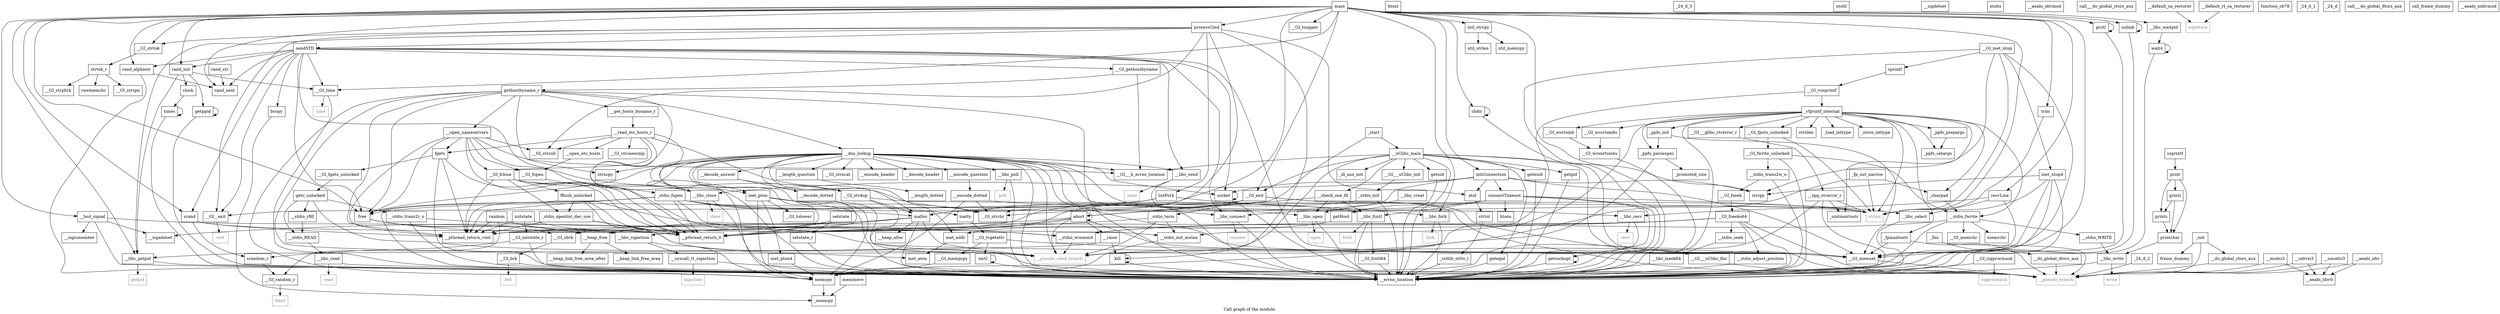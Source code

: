 digraph "Call graph of the module." {
  label="Call graph of the module.";
  node [shape=record];

  Node_bcopy [label="{bcopy}"];
  Node___GI_fcntl64 [label="{__GI_fcntl64}"];
  Node_setstate_r [label="{setstate_r}"];
  Node___libc_connect [label="{__libc_connect}"];
  Node_memcpy [label="{memcpy}"];
  Node___GI__exit [label="{__GI__exit}"];
  Node_chdir [label="{chdir}"];
  Node___libc_close [label="{__libc_close}"];
  Node__24_d_2 [label="{_24_d_2}"];
  Node___libc_fork [label="{__libc_fork}"];
  Node___libc_getpid [label="{__libc_getpid}"];
  Node_getppid [label="{getppid}"];
  Node___GI_initstate_r [label="{__GI_initstate_r}"];
  Node_htonl [label="{htonl}"];
  Node_getsockopt [label="{getsockopt}"];
  Node__stdlib_strto_l [label="{_stdlib_strto_l}"];
  Node___GI_exit [label="{__GI_exit}"];
  Node___GI___uClibc_fini [label="{__GI___uClibc_fini}"];
  Node___pthread_return_0 [label="{__pthread_return_0}"];
  Node_abort [label="{abort}"];
  Node_kill [label="{kill}"];
  Node_prctl [label="{prctl}"];
  Node___libc_recv [label="{__libc_recv}"];
  Node___libc_select [label="{__libc_select}"];
  Node___GI_time [label="{__GI_time}"];
  Node_htons [label="{htons}"];
  Node___GI_random_r [label="{__GI_random_r}"];
  Node_unlink [label="{unlink}"];
  Node___libc_send [label="{__libc_send}"];
  Node___libc_waitpid [label="{__libc_waitpid}"];
  Node___libc_write [label="{__libc_write}"];
  Node___GI_strtok [label="{__GI_strtok}"];
  Node___GI_memset [label="{__GI_memset}"];
  Node_socket [label="{socket}"];
  Node_random [label="{random}"];
  Node___GI_toupper [label="{__GI_toupper}"];
  Node___errno_location [label="{__errno_location}"];
  Node___bsd_signal [label="{__bsd_signal}"];
  Node___sigismember [label="{__sigismember}"];
  Node___GI_strcoll [label="{__GI_strcoll}"];
  Node_inet_addr [label="{inet_addr}"];
  Node_clock [label="{clock}"];
  Node__24_d_3 [label="{_24_d_3}"];
  Node_srandom_r [label="{srandom_r}"];
  Node___sigaddset [label="{__sigaddset}"];
  Node_ntohl [label="{ntohl}"];
  Node___sigdelset [label="{__sigdelset}"];
  Node_strlen [color="gray50", fontcolor="gray50", label="{strlen}"];
  Node_malloc [label="{malloc}"];
  Node_free [label="{free}"];
  Node_setstate [label="{setstate}"];
  Node_atol [label="{atol}"];
  Node_strtol [label="{strtol}"];
  Node___GI_gethostbyname [label="{__GI_gethostbyname}"];
  Node___heap_alloc [label="{__heap_alloc}"];
  Node___libc_fcntl [label="{__libc_fcntl}"];
  Node___GI_strchr [label="{__GI_strchr}"];
  Node___heap_link_free_area [label="{__heap_link_free_area}"];
  Node_initstate [label="{initstate}"];
  Node_gethostbyname_r [label="{gethostbyname_r}"];
  Node_srand [label="{srand}"];
  Node___heap_link_free_area_after [label="{__heap_link_free_area_after}"];
  Node_ntohs [label="{ntohs}"];
  Node___heap_free [label="{__heap_free}"];
  Node_strcpy [label="{strcpy}"];
  Node_strnlen [label="{strnlen}"];
  Node___GI___glibc_strerror_r [label="{__GI___glibc_strerror_r}"];
  Node___xpg_strerror_r [label="{__xpg_strerror_r}"];
  Node___GI_strcasecmp [label="{__GI_strcasecmp}"];
  Node___encode_dotted [label="{__encode_dotted}"];
  Node___decode_dotted [label="{__decode_dotted}"];
  Node___length_dotted [label="{__length_dotted}"];
  Node___GI_wcrtomb [label="{__GI_wcrtomb}"];
  Node___GI_wcsrtombs [label="{__GI_wcsrtombs}"];
  Node___GI_wcsnrtombs [label="{__GI_wcsnrtombs}"];
  Node___stdio_READ [label="{__stdio_READ}"];
  Node___stdio_fwrite [label="{__stdio_fwrite}"];
  Node___stdio_rfill [label="{__stdio_rfill}"];
  Node___stdio_trans2r_o [label="{__stdio_trans2r_o}"];
  Node___stdio_trans2w_o [label="{__stdio_trans2w_o}"];
  Node__load_inttype [label="{_load_inttype}"];
  Node__store_inttype [label="{_store_inttype}"];
  Node__uintmaxtostr [label="{_uintmaxtostr}"];
  Node__fpmaxtostr [label="{_fpmaxtostr}"];
  Node___GI_memchr [label="{__GI_memchr}"];
  Node_memrchr [label="{memrchr}"];
  Node___libc_read [label="{__libc_read}"];
  Node___GI_fseek [label="{__GI_fseek}"];
  Node___GI_fseeko64 [label="{__GI_fseeko64}"];
  Node___stdio_adjust_position [label="{__stdio_adjust_position}"];
  Node___stdio_seek [label="{__stdio_seek}"];
  Node___libc_lseek64 [label="{__libc_lseek64}"];
  Node___aeabi_idiv [label="{__aeabi_idiv}"];
  Node___aeabi_idivmod [label="{__aeabi_idivmod}"];
  Node___modsi3 [label="{__modsi3}"];
  Node___do_global_ctors_aux [label="{__do_global_ctors_aux}"];
  Node_call___do_global_ctors_aux [label="{call___do_global_ctors_aux}"];
  Node__fini [label="{_fini}"];
  Node_fcntl [color="gray50", fontcolor="gray50", label="{fcntl}"];
  Node_exit [color="gray50", fontcolor="gray50", label="{exit}"];
  Node_close [color="gray50", fontcolor="gray50", label="{close}"];
  Node_fork [color="gray50", fontcolor="gray50", label="{fork}"];
  Node_getpid [color="gray50", fontcolor="gray50", label="{getpid}"];
  Node_time [color="gray50", fontcolor="gray50", label="{time}"];
  Node_write [color="gray50", fontcolor="gray50", label="{write}"];
  Node_connect [color="gray50", fontcolor="gray50", label="{connect}"];
  Node_recv [color="gray50", fontcolor="gray50", label="{recv}"];
  Node_send [color="gray50", fontcolor="gray50", label="{send}"];
  Node_sigreturn [color="gray50", fontcolor="gray50", label="{sigreturn}"];
  Node_sigaction [color="gray50", fontcolor="gray50", label="{sigaction}"];
  Node_open [color="gray50", fontcolor="gray50", label="{open}"];
  Node_sigprocmask [color="gray50", fontcolor="gray50", label="{sigprocmask}"];
  Node_brk [color="gray50", fontcolor="gray50", label="{brk}"];
  Node_poll [color="gray50", fontcolor="gray50", label="{poll}"];
  Node_read [color="gray50", fontcolor="gray50", label="{read}"];
  Node_fabsf [color="gray50", fontcolor="gray50", label="{fabsf}"];
  Node___libc_creat [label="{__libc_creat}"];
  Node___GI_sbrk [label="{__GI_sbrk}"];
  Node__dl_aux_init [label="{_dl_aux_init}"];
  Node___GI_sigprocmask [label="{__GI_sigprocmask}"];
  Node_times [label="{times}"];
  Node_wait4 [label="{wait4}"];
  Node___GI___h_errno_location [label="{__GI___h_errno_location}"];
  Node__memcpy [label="{_memcpy}"];
  Node_function_cb78 [label="{function_cb78}"];
  Node_memmove [label="{memmove}"];
  Node_strncpy [label="{strncpy}"];
  Node_strtok_r [label="{strtok_r}"];
  Node___GI_strpbrk [label="{__GI_strpbrk}"];
  Node_inet_aton [label="{inet_aton}"];
  Node___dns_lookup [label="{__dns_lookup}"];
  Node__24_d_1 [label="{_24_d_1}"];
  Node___open_nameservers [label="{__open_nameservers}"];
  Node___get_hosts_byname_r [label="{__get_hosts_byname_r}"];
  Node___raise [label="{__raise}"];
  Node___libc_poll [label="{__libc_poll}"];
  Node___GI_fclose [label="{__GI_fclose}"];
  Node___GI_fopen [label="{__GI_fopen}"];
  Node__stdio_fopen [label="{_stdio_fopen}"];
  Node__24_d [label="{_24_d}"];
  Node__stdio_init [label="{_stdio_init}"];
  Node___stdio_init_mutex [label="{__stdio_init_mutex}"];
  Node__stdio_term [label="{_stdio_term}"];
  Node___stdio_wcommit [label="{__stdio_wcommit}"];
  Node_fgets [label="{fgets}"];
  Node__stdio_openlist_dec_use [label="{_stdio_openlist_dec_use}"];
  Node_fflush_unlocked [label="{fflush_unlocked}"];
  Node___GI_fgets_unlocked [label="{__GI_fgets_unlocked}"];
  Node_rawmemchr [label="{rawmemchr}"];
  Node___GI_strncat [label="{__GI_strncat}"];
  Node___GI_strspn [label="{__GI_strspn}"];
  Node___GI_strdup [label="{__GI_strdup}"];
  Node_isatty [label="{isatty}"];
  Node___GI_tcgetattr [label="{__GI_tcgetattr}"];
  Node_inet_pton4 [label="{inet_pton4}"];
  Node_inet_pton [label="{inet_pton}"];
  Node_inet_ntop4 [label="{inet_ntop4}"];
  Node___GI_inet_ntop [label="{__GI_inet_ntop}"];
  Node___encode_header [label="{__encode_header}"];
  Node___decode_header [label="{__decode_header}"];
  Node___encode_question [label="{__encode_question}"];
  Node___length_question [label="{__length_question}"];
  Node___decode_answer [label="{__decode_answer}"];
  Node___open_etc_hosts [label="{__open_etc_hosts}"];
  Node___read_etc_hosts_r [label="{__read_etc_hosts_r}"];
  Node_ioctl [label="{ioctl}"];
  Node___GI_tolower [label="{__GI_tolower}"];
  Node_sprintf [label="{sprintf}"];
  Node___GI_vsnprintf [label="{__GI_vsnprintf}"];
  Node___stdio_WRITE [label="{__stdio_WRITE}"];
  Node__charpad [label="{_charpad}"];
  Node__fp_out_narrow [label="{_fp_out_narrow}"];
  Node__ppfs_init [label="{_ppfs_init}"];
  Node__vfprintf_internal [label="{_vfprintf_internal}"];
  Node__ppfs_prepargs [label="{_ppfs_prepargs}"];
  Node__ppfs_setargs [label="{_ppfs_setargs}"];
  Node__promoted_size [label="{_promoted_size}"];
  Node__ppfs_parsespec [label="{_ppfs_parsespec}"];
  Node_getc_unlocked [label="{getc_unlocked}"];
  Node___GI_fputs_unlocked [label="{__GI_fputs_unlocked}"];
  Node___GI_fwrite_unlocked [label="{__GI_fwrite_unlocked}"];
  Node___GI_mempcpy [label="{__GI_mempcpy}"];
  Node___pthread_return_void [label="{__pthread_return_void}"];
  Node___check_one_fd [label="{__check_one_fd}"];
  Node___GI___uClibc_init [label="{__GI___uClibc_init}"];
  Node___uClibc_main [label="{__uClibc_main}"];
  Node___libc_sigaction [label="{__libc_sigaction}"];
  Node___default_sa_restorer [label="{__default_sa_restorer}"];
  Node___default_rt_sa_restorer [label="{__default_rt_sa_restorer}"];
  Node___syscall_rt_sigaction [label="{__syscall_rt_sigaction}"];
  Node_getegid [label="{getegid}"];
  Node_geteuid [label="{geteuid}"];
  Node_getgid [label="{getgid}"];
  Node_getuid [label="{getuid}"];
  Node___libc_open [label="{__libc_open}"];
  Node___GI_brk [label="{__GI_brk}"];
  Node___pseudo_branch [color="gray50", fontcolor="gray50", label="{__pseudo_branch}"];
  Node___pseudo_cond_branch [color="gray50", fontcolor="gray50", label="{__pseudo_cond_branch}"];
  Node__init [label="{_init}"];
  Node___do_global_dtors_aux [label="{__do_global_dtors_aux}"];
  Node_call___do_global_dtors_aux [label="{call___do_global_dtors_aux}"];
  Node_frame_dummy [label="{frame_dummy}"];
  Node_call_frame_dummy [label="{call_frame_dummy}"];
  Node__start [label="{_start}"];
  Node_rand_init [label="{rand_init}"];
  Node_rand_next [label="{rand_next}"];
  Node_rand_str [label="{rand_str}"];
  Node_rand_alphastr [label="{rand_alphastr}"];
  Node_util_strlen [label="{util_strlen}"];
  Node_util_memcpy [label="{util_memcpy}"];
  Node_util_strcpy [label="{util_strcpy}"];
  Node_printchar [label="{printchar}"];
  Node_prints [label="{prints}"];
  Node_printi [label="{printi}"];
  Node_print [label="{print}"];
  Node_szprintf [label="{szprintf}"];
  Node_trim [label="{trim}"];
  Node_getHost [label="{getHost}"];
  Node_recvLine [label="{recvLine}"];
  Node_connectTimeout [label="{connectTimeout}"];
  Node_listFork [label="{listFork}"];
  Node_sendSTD [label="{sendSTD}"];
  Node_processCmd [label="{processCmd}"];
  Node_initConnection [label="{initConnection}"];
  Node_main [label="{main}"];
  Node___udivsi3 [label="{__udivsi3}"];
  Node___aeabi_uidivmod [label="{__aeabi_uidivmod}"];
  Node___umodsi3 [label="{__umodsi3}"];
  Node___aeabi_ldiv0 [label="{__aeabi_ldiv0}"];
  Node_bcopy -> Node__memcpy;
  Node___GI_fcntl64 -> Node___errno_location;
  Node_setstate_r -> Node___errno_location;
  Node___libc_connect -> Node___errno_location;
  Node___libc_connect -> Node_connect;
  Node_memcpy -> Node__memcpy;
  Node___GI__exit -> Node_exit;
  Node_chdir -> Node_chdir;
  Node_chdir -> Node___errno_location;
  Node___libc_close -> Node___errno_location;
  Node___libc_close -> Node_close;
  Node__24_d_2 -> Node___pseudo_branch;
  Node___libc_fork -> Node___errno_location;
  Node___libc_fork -> Node_fork;
  Node___libc_getpid -> Node___errno_location;
  Node___libc_getpid -> Node_getpid;
  Node_getppid -> Node_getppid;
  Node_getppid -> Node___errno_location;
  Node___GI_initstate_r -> Node___errno_location;
  Node___GI_initstate_r -> Node_srandom_r;
  Node_getsockopt -> Node_getsockopt;
  Node_getsockopt -> Node___errno_location;
  Node__stdlib_strto_l -> Node___errno_location;
  Node___GI_exit -> Node___GI__exit;
  Node___GI_exit -> Node___GI___uClibc_fini;
  Node___GI_exit -> Node___pthread_return_0;
  Node___GI_exit -> Node__stdio_term;
  Node___GI_exit -> Node___pthread_return_void;
  Node___GI_exit -> Node___pseudo_branch;
  Node___GI___uClibc_fini -> Node___pseudo_branch;
  Node_abort -> Node___pthread_return_0;
  Node_abort -> Node_abort;
  Node_abort -> Node___GI_memset;
  Node_abort -> Node___sigaddset;
  Node_abort -> Node___raise;
  Node_abort -> Node___libc_sigaction;
  Node_abort -> Node___pseudo_cond_branch;
  Node_kill -> Node_kill;
  Node_kill -> Node___errno_location;
  Node_prctl -> Node_prctl;
  Node_prctl -> Node___errno_location;
  Node___libc_recv -> Node___errno_location;
  Node___libc_recv -> Node_recv;
  Node___libc_select -> Node___errno_location;
  Node___GI_time -> Node___errno_location;
  Node___GI_time -> Node_time;
  Node___GI_random_r -> Node_fabsf;
  Node_unlink -> Node_unlink;
  Node_unlink -> Node___errno_location;
  Node___libc_send -> Node___errno_location;
  Node___libc_send -> Node_send;
  Node___libc_waitpid -> Node_wait4;
  Node___libc_write -> Node___errno_location;
  Node___libc_write -> Node_write;
  Node___GI_strtok -> Node_strtok_r;
  Node___GI_memset -> Node___pseudo_branch;
  Node_socket -> Node_socket;
  Node_socket -> Node___errno_location;
  Node_random -> Node___pthread_return_0;
  Node_random -> Node___GI_random_r;
  Node_random -> Node___pthread_return_void;
  Node___bsd_signal -> Node___errno_location;
  Node___bsd_signal -> Node___sigismember;
  Node___bsd_signal -> Node___sigaddset;
  Node___bsd_signal -> Node___libc_sigaction;
  Node_inet_addr -> Node_inet_aton;
  Node_clock -> Node_times;
  Node_srandom_r -> Node___GI_random_r;
  Node_malloc -> Node___pthread_return_0;
  Node_malloc -> Node___errno_location;
  Node_malloc -> Node___heap_alloc;
  Node_malloc -> Node___heap_free;
  Node_malloc -> Node___GI_sbrk;
  Node_malloc -> Node___pseudo_cond_branch;
  Node_free -> Node___pthread_return_0;
  Node_free -> Node___heap_free;
  Node_free -> Node___GI_sbrk;
  Node_setstate -> Node_setstate_r;
  Node_setstate -> Node___pthread_return_0;
  Node_setstate -> Node___pthread_return_void;
  Node_atol -> Node_strtol;
  Node_strtol -> Node__stdlib_strto_l;
  Node___GI_gethostbyname -> Node_gethostbyname_r;
  Node___GI_gethostbyname -> Node___GI___h_errno_location;
  Node___libc_fcntl -> Node___GI_fcntl64;
  Node___libc_fcntl -> Node___errno_location;
  Node___libc_fcntl -> Node_fcntl;
  Node_initstate -> Node___GI_initstate_r;
  Node_initstate -> Node___pthread_return_0;
  Node_initstate -> Node___pthread_return_void;
  Node_gethostbyname_r -> Node_memcpy;
  Node_gethostbyname_r -> Node___pthread_return_0;
  Node_gethostbyname_r -> Node___errno_location;
  Node_gethostbyname_r -> Node_free;
  Node_gethostbyname_r -> Node_strncpy;
  Node_gethostbyname_r -> Node_inet_aton;
  Node_gethostbyname_r -> Node___dns_lookup;
  Node_gethostbyname_r -> Node___open_nameservers;
  Node_gethostbyname_r -> Node___get_hosts_byname_r;
  Node_gethostbyname_r -> Node___pthread_return_void;
  Node_srand -> Node___pthread_return_0;
  Node_srand -> Node_srandom_r;
  Node_srand -> Node___pthread_return_void;
  Node___heap_free -> Node___heap_link_free_area;
  Node___heap_free -> Node___heap_link_free_area_after;
  Node___GI___glibc_strerror_r -> Node___xpg_strerror_r;
  Node___xpg_strerror_r -> Node_memcpy;
  Node___xpg_strerror_r -> Node___errno_location;
  Node___xpg_strerror_r -> Node_strlen;
  Node___xpg_strerror_r -> Node__uintmaxtostr;
  Node___encode_dotted -> Node_memcpy;
  Node___encode_dotted -> Node_strlen;
  Node___encode_dotted -> Node___GI_strchr;
  Node___decode_dotted -> Node_memcpy;
  Node___GI_wcrtomb -> Node___GI_wcsnrtombs;
  Node___GI_wcsrtombs -> Node___GI_wcsnrtombs;
  Node___GI_wcsnrtombs -> Node___errno_location;
  Node___stdio_READ -> Node___libc_read;
  Node___stdio_fwrite -> Node_memcpy;
  Node___stdio_fwrite -> Node___GI_memchr;
  Node___stdio_fwrite -> Node_memrchr;
  Node___stdio_fwrite -> Node___stdio_wcommit;
  Node___stdio_fwrite -> Node___stdio_WRITE;
  Node___stdio_rfill -> Node___stdio_READ;
  Node___stdio_trans2r_o -> Node___errno_location;
  Node___stdio_trans2r_o -> Node___stdio_wcommit;
  Node___stdio_trans2w_o -> Node___errno_location;
  Node___stdio_trans2w_o -> Node___GI_fseek;
  Node__fpmaxtostr -> Node___GI_memset;
  Node__fpmaxtostr -> Node___pseudo_branch;
  Node___libc_read -> Node___errno_location;
  Node___libc_read -> Node_read;
  Node___GI_fseek -> Node___GI_fseeko64;
  Node___GI_fseeko64 -> Node___pthread_return_0;
  Node___GI_fseeko64 -> Node___errno_location;
  Node___GI_fseeko64 -> Node___stdio_adjust_position;
  Node___GI_fseeko64 -> Node___stdio_seek;
  Node___GI_fseeko64 -> Node___stdio_wcommit;
  Node___GI_fseeko64 -> Node___pthread_return_void;
  Node___GI_fseeko64 -> Node___pseudo_branch;
  Node___stdio_adjust_position -> Node___errno_location;
  Node___stdio_seek -> Node___libc_lseek64;
  Node___libc_lseek64 -> Node___errno_location;
  Node___aeabi_idiv -> Node___pseudo_branch;
  Node___aeabi_idiv -> Node___aeabi_ldiv0;
  Node___modsi3 -> Node___pseudo_branch;
  Node___modsi3 -> Node___aeabi_ldiv0;
  Node___do_global_ctors_aux -> Node___pseudo_branch;
  Node__fini -> Node___pseudo_branch;
  Node__fini -> Node___do_global_dtors_aux;
  Node___libc_creat -> Node___libc_open;
  Node___GI_sbrk -> Node___GI_brk;
  Node___GI_sigprocmask -> Node___errno_location;
  Node___GI_sigprocmask -> Node_sigprocmask;
  Node_times -> Node___errno_location;
  Node_times -> Node_times;
  Node_wait4 -> Node___errno_location;
  Node_wait4 -> Node_wait4;
  Node_memmove -> Node__memcpy;
  Node_strtok_r -> Node___GI_strpbrk;
  Node_strtok_r -> Node_rawmemchr;
  Node_strtok_r -> Node___GI_strspn;
  Node___dns_lookup -> Node___libc_connect;
  Node___dns_lookup -> Node_memcpy;
  Node___dns_lookup -> Node___libc_close;
  Node___dns_lookup -> Node___pthread_return_0;
  Node___dns_lookup -> Node___libc_recv;
  Node___dns_lookup -> Node___libc_send;
  Node___dns_lookup -> Node___GI_memset;
  Node___dns_lookup -> Node_socket;
  Node___dns_lookup -> Node___errno_location;
  Node___dns_lookup -> Node_inet_addr;
  Node___dns_lookup -> Node_strlen;
  Node___dns_lookup -> Node_malloc;
  Node___dns_lookup -> Node_free;
  Node___dns_lookup -> Node___GI___h_errno_location;
  Node___dns_lookup -> Node_strncpy;
  Node___dns_lookup -> Node___libc_poll;
  Node___dns_lookup -> Node___GI_strncat;
  Node___dns_lookup -> Node_inet_pton;
  Node___dns_lookup -> Node___encode_header;
  Node___dns_lookup -> Node___decode_header;
  Node___dns_lookup -> Node___encode_question;
  Node___dns_lookup -> Node___length_question;
  Node___dns_lookup -> Node___decode_answer;
  Node___dns_lookup -> Node___pthread_return_void;
  Node___dns_lookup -> Node___pseudo_cond_branch;
  Node___open_nameservers -> Node___pthread_return_0;
  Node___open_nameservers -> Node___GI_strcoll;
  Node___open_nameservers -> Node_free;
  Node___open_nameservers -> Node___GI___h_errno_location;
  Node___open_nameservers -> Node___GI_fclose;
  Node___open_nameservers -> Node___GI_fopen;
  Node___open_nameservers -> Node_fgets;
  Node___open_nameservers -> Node___GI_strdup;
  Node___open_nameservers -> Node___pthread_return_void;
  Node___get_hosts_byname_r -> Node___read_etc_hosts_r;
  Node___raise -> Node___libc_getpid;
  Node___raise -> Node_kill;
  Node___libc_poll -> Node___errno_location;
  Node___libc_poll -> Node_poll;
  Node___GI_fclose -> Node___libc_close;
  Node___GI_fclose -> Node___pthread_return_0;
  Node___GI_fclose -> Node__stdio_openlist_dec_use;
  Node___GI_fclose -> Node_fflush_unlocked;
  Node___GI_fclose -> Node___pthread_return_void;
  Node___GI_fclose -> Node___pseudo_cond_branch;
  Node___GI_fopen -> Node__stdio_fopen;
  Node__stdio_fopen -> Node___pthread_return_0;
  Node__stdio_fopen -> Node___errno_location;
  Node__stdio_fopen -> Node_malloc;
  Node__stdio_fopen -> Node_free;
  Node__stdio_fopen -> Node___libc_fcntl;
  Node__stdio_fopen -> Node___stdio_init_mutex;
  Node__stdio_fopen -> Node_isatty;
  Node__stdio_fopen -> Node___pthread_return_void;
  Node__stdio_fopen -> Node___libc_open;
  Node__stdio_init -> Node___errno_location;
  Node__stdio_init -> Node_isatty;
  Node___stdio_init_mutex -> Node_memcpy;
  Node__stdio_term -> Node___pthread_return_0;
  Node__stdio_term -> Node___stdio_init_mutex;
  Node__stdio_term -> Node___pseudo_cond_branch;
  Node___stdio_wcommit -> Node___pseudo_cond_branch;
  Node_fgets -> Node___pthread_return_0;
  Node_fgets -> Node___GI_fgets_unlocked;
  Node_fgets -> Node___pthread_return_void;
  Node_fgets -> Node___pseudo_branch;
  Node__stdio_openlist_dec_use -> Node___pthread_return_0;
  Node__stdio_openlist_dec_use -> Node___pthread_return_void;
  Node__stdio_openlist_dec_use -> Node___pseudo_cond_branch;
  Node_fflush_unlocked -> Node___pthread_return_0;
  Node_fflush_unlocked -> Node___stdio_wcommit;
  Node_fflush_unlocked -> Node__stdio_openlist_dec_use;
  Node_fflush_unlocked -> Node___pthread_return_void;
  Node_fflush_unlocked -> Node___pseudo_branch;
  Node___GI_fgets_unlocked -> Node_getc_unlocked;
  Node___GI_strdup -> Node_strlen;
  Node___GI_strdup -> Node_malloc;
  Node___GI_strdup -> Node___pseudo_cond_branch;
  Node_isatty -> Node___GI_tcgetattr;
  Node___GI_tcgetattr -> Node___GI_memset;
  Node___GI_tcgetattr -> Node_ioctl;
  Node___GI_tcgetattr -> Node___GI_mempcpy;
  Node_inet_pton4 -> Node_memcpy;
  Node_inet_pton -> Node_memcpy;
  Node_inet_pton -> Node___GI_memset;
  Node_inet_pton -> Node___errno_location;
  Node_inet_pton -> Node___GI_strchr;
  Node_inet_pton -> Node_inet_pton4;
  Node_inet_pton -> Node___GI_tolower;
  Node_inet_ntop4 -> Node_memcpy;
  Node_inet_ntop4 -> Node___GI_memset;
  Node_inet_ntop4 -> Node___errno_location;
  Node_inet_ntop4 -> Node_strlen;
  Node_inet_ntop4 -> Node_strcpy;
  Node___GI_inet_ntop -> Node___GI_memset;
  Node___GI_inet_ntop -> Node___errno_location;
  Node___GI_inet_ntop -> Node_strlen;
  Node___GI_inet_ntop -> Node_strcpy;
  Node___GI_inet_ntop -> Node_inet_ntop4;
  Node___GI_inet_ntop -> Node_sprintf;
  Node___encode_question -> Node___encode_dotted;
  Node___length_question -> Node___length_dotted;
  Node___decode_answer -> Node___decode_dotted;
  Node___decode_answer -> Node___GI_strdup;
  Node___open_etc_hosts -> Node___GI_fopen;
  Node___read_etc_hosts_r -> Node___errno_location;
  Node___read_etc_hosts_r -> Node___GI_strcoll;
  Node___read_etc_hosts_r -> Node___GI_strchr;
  Node___read_etc_hosts_r -> Node___GI_strcasecmp;
  Node___read_etc_hosts_r -> Node___GI_fclose;
  Node___read_etc_hosts_r -> Node_fgets;
  Node___read_etc_hosts_r -> Node_inet_pton;
  Node___read_etc_hosts_r -> Node___open_etc_hosts;
  Node_ioctl -> Node___errno_location;
  Node_ioctl -> Node_ioctl;
  Node_sprintf -> Node___GI_vsnprintf;
  Node___GI_vsnprintf -> Node___stdio_init_mutex;
  Node___GI_vsnprintf -> Node__vfprintf_internal;
  Node___stdio_WRITE -> Node___libc_write;
  Node__charpad -> Node___stdio_fwrite;
  Node__fp_out_narrow -> Node_strlen;
  Node__fp_out_narrow -> Node__charpad;
  Node__fp_out_narrow -> Node___pseudo_cond_branch;
  Node__ppfs_init -> Node___GI_memset;
  Node__ppfs_init -> Node__ppfs_parsespec;
  Node__vfprintf_internal -> Node___errno_location;
  Node__vfprintf_internal -> Node_strlen;
  Node__vfprintf_internal -> Node_strnlen;
  Node__vfprintf_internal -> Node___GI___glibc_strerror_r;
  Node__vfprintf_internal -> Node___GI_wcrtomb;
  Node__vfprintf_internal -> Node___GI_wcsrtombs;
  Node__vfprintf_internal -> Node___stdio_fwrite;
  Node__vfprintf_internal -> Node__load_inttype;
  Node__vfprintf_internal -> Node__store_inttype;
  Node__vfprintf_internal -> Node__uintmaxtostr;
  Node__vfprintf_internal -> Node__fpmaxtostr;
  Node__vfprintf_internal -> Node__charpad;
  Node__vfprintf_internal -> Node__ppfs_init;
  Node__vfprintf_internal -> Node__ppfs_prepargs;
  Node__vfprintf_internal -> Node__ppfs_setargs;
  Node__vfprintf_internal -> Node__ppfs_parsespec;
  Node__vfprintf_internal -> Node___GI_fputs_unlocked;
  Node__vfprintf_internal -> Node___pseudo_cond_branch;
  Node__ppfs_prepargs -> Node__ppfs_setargs;
  Node__ppfs_parsespec -> Node_memcpy;
  Node__ppfs_parsespec -> Node__promoted_size;
  Node_getc_unlocked -> Node___stdio_READ;
  Node_getc_unlocked -> Node___stdio_rfill;
  Node_getc_unlocked -> Node___stdio_trans2r_o;
  Node_getc_unlocked -> Node___pseudo_cond_branch;
  Node___GI_fputs_unlocked -> Node_strlen;
  Node___GI_fputs_unlocked -> Node___GI_fwrite_unlocked;
  Node___GI_fwrite_unlocked -> Node___errno_location;
  Node___GI_fwrite_unlocked -> Node___stdio_fwrite;
  Node___GI_fwrite_unlocked -> Node___stdio_trans2w_o;
  Node___GI_mempcpy -> Node_memcpy;
  Node___check_one_fd -> Node_abort;
  Node___check_one_fd -> Node___libc_fcntl;
  Node___check_one_fd -> Node___libc_open;
  Node___GI___uClibc_init -> Node__stdio_init;
  Node___uClibc_main -> Node___GI_exit;
  Node___uClibc_main -> Node___GI_memset;
  Node___uClibc_main -> Node___errno_location;
  Node___uClibc_main -> Node__dl_aux_init;
  Node___uClibc_main -> Node___GI___h_errno_location;
  Node___uClibc_main -> Node___check_one_fd;
  Node___uClibc_main -> Node___GI___uClibc_init;
  Node___uClibc_main -> Node_getegid;
  Node___uClibc_main -> Node_geteuid;
  Node___uClibc_main -> Node_getgid;
  Node___uClibc_main -> Node_getuid;
  Node___uClibc_main -> Node___pseudo_branch;
  Node___uClibc_main -> Node___pseudo_cond_branch;
  Node___libc_sigaction -> Node_memcpy;
  Node___libc_sigaction -> Node___syscall_rt_sigaction;
  Node___default_sa_restorer -> Node_sigreturn;
  Node___default_rt_sa_restorer -> Node_sigreturn;
  Node___syscall_rt_sigaction -> Node___errno_location;
  Node___syscall_rt_sigaction -> Node_sigaction;
  Node_getegid -> Node___errno_location;
  Node_geteuid -> Node___errno_location;
  Node_getgid -> Node___errno_location;
  Node_getuid -> Node___errno_location;
  Node___libc_open -> Node___errno_location;
  Node___libc_open -> Node_open;
  Node___GI_brk -> Node___errno_location;
  Node___GI_brk -> Node_brk;
  Node__init -> Node___do_global_ctors_aux;
  Node__init -> Node___pseudo_branch;
  Node__init -> Node_frame_dummy;
  Node___do_global_dtors_aux -> Node___pseudo_branch;
  Node__start -> Node_abort;
  Node__start -> Node___uClibc_main;
  Node_rand_init -> Node___libc_getpid;
  Node_rand_init -> Node_getppid;
  Node_rand_init -> Node___GI_time;
  Node_rand_init -> Node_clock;
  Node_rand_str -> Node_rand_next;
  Node_rand_alphastr -> Node_memcpy;
  Node_rand_alphastr -> Node_rand_next;
  Node_util_strcpy -> Node_util_strlen;
  Node_util_strcpy -> Node_util_memcpy;
  Node_printchar -> Node___libc_write;
  Node_prints -> Node_printchar;
  Node_printi -> Node_printchar;
  Node_printi -> Node_prints;
  Node_print -> Node_printchar;
  Node_print -> Node_prints;
  Node_print -> Node_printi;
  Node_szprintf -> Node_print;
  Node_trim -> Node_strlen;
  Node_getHost -> Node_inet_addr;
  Node_recvLine -> Node___libc_recv;
  Node_recvLine -> Node___libc_select;
  Node_recvLine -> Node___GI_memset;
  Node_connectTimeout -> Node___libc_connect;
  Node_connectTimeout -> Node_getsockopt;
  Node_connectTimeout -> Node___libc_select;
  Node_connectTimeout -> Node_htons;
  Node_connectTimeout -> Node___errno_location;
  Node_connectTimeout -> Node___libc_fcntl;
  Node_connectTimeout -> Node_getHost;
  Node_listFork -> Node___libc_fork;
  Node_listFork -> Node_malloc;
  Node_listFork -> Node_free;
  Node_sendSTD -> Node_bcopy;
  Node_sendSTD -> Node___libc_connect;
  Node_sendSTD -> Node___GI__exit;
  Node_sendSTD -> Node___libc_close;
  Node_sendSTD -> Node___GI_time;
  Node_sendSTD -> Node___libc_send;
  Node_sendSTD -> Node___GI_memset;
  Node_sendSTD -> Node_socket;
  Node_sendSTD -> Node_free;
  Node_sendSTD -> Node___GI_gethostbyname;
  Node_sendSTD -> Node_srand;
  Node_sendSTD -> Node_rand_init;
  Node_sendSTD -> Node_rand_next;
  Node_sendSTD -> Node_rand_alphastr;
  Node_processCmd -> Node___GI__exit;
  Node_processCmd -> Node___libc_getpid;
  Node_processCmd -> Node_kill;
  Node_processCmd -> Node___GI_strtok;
  Node_processCmd -> Node___GI_strcoll;
  Node_processCmd -> Node_atol;
  Node_processCmd -> Node___GI_strchr;
  Node_processCmd -> Node_listFork;
  Node_processCmd -> Node_sendSTD;
  Node_initConnection -> Node___libc_close;
  Node_initConnection -> Node___GI_memset;
  Node_initConnection -> Node_socket;
  Node_initConnection -> Node_atol;
  Node_initConnection -> Node___GI_strchr;
  Node_initConnection -> Node_strcpy;
  Node_initConnection -> Node_connectTimeout;
  Node_main -> Node_chdir;
  Node_main -> Node___libc_fork;
  Node_main -> Node___libc_getpid;
  Node_main -> Node___GI_exit;
  Node_main -> Node_prctl;
  Node_main -> Node___GI_time;
  Node_main -> Node_unlink;
  Node_main -> Node___libc_waitpid;
  Node_main -> Node___GI_strtok;
  Node_main -> Node___GI_memset;
  Node_main -> Node___GI_toupper;
  Node_main -> Node___bsd_signal;
  Node_main -> Node_strlen;
  Node_main -> Node_malloc;
  Node_main -> Node_free;
  Node_main -> Node_srand;
  Node_main -> Node_strcpy;
  Node_main -> Node_rand_init;
  Node_main -> Node_rand_next;
  Node_main -> Node_rand_alphastr;
  Node_main -> Node_util_strcpy;
  Node_main -> Node_trim;
  Node_main -> Node_recvLine;
  Node_main -> Node_processCmd;
  Node_main -> Node_initConnection;
  Node___udivsi3 -> Node___pseudo_branch;
  Node___udivsi3 -> Node___aeabi_ldiv0;
  Node___umodsi3 -> Node___pseudo_branch;
  Node___umodsi3 -> Node___aeabi_ldiv0;
}

